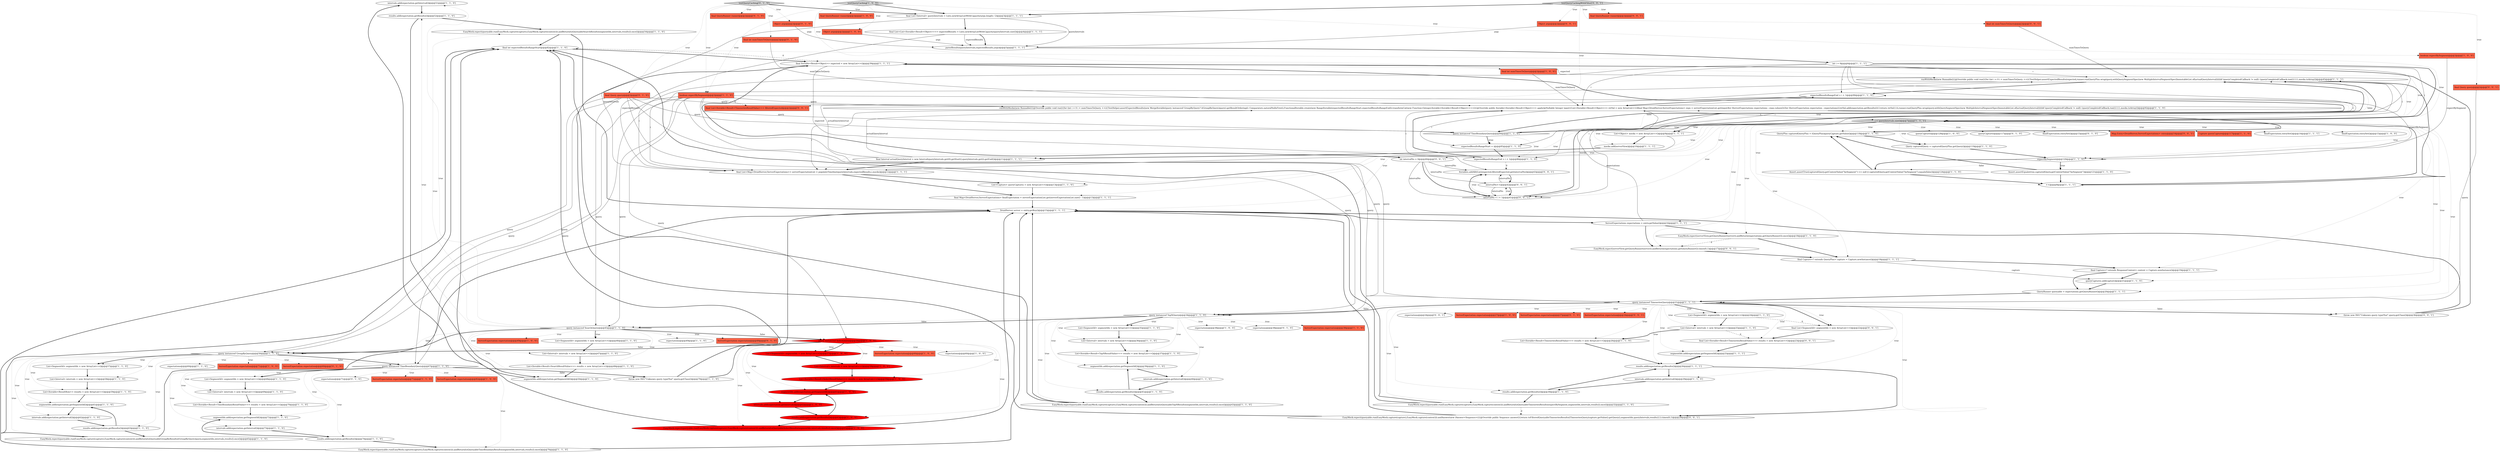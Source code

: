 digraph {
9 [style = filled, label = "intervals.add(expectation.getInterval())@@@51@@@['1', '1', '0']", fillcolor = white, shape = ellipse image = "AAA0AAABBB1BBB"];
40 [style = filled, label = "expectedResultsRangeStart = i@@@85@@@['1', '1', '0']", fillcolor = white, shape = ellipse image = "AAA0AAABBB1BBB"];
2 [style = filled, label = "EasyMock.expect(queryable.run(EasyMock.capture(capture),EasyMock.capture(context))).andReturn(toQueryableTopNResults(segmentIds,intervals,results)).once()@@@43@@@['1', '1', '0']", fillcolor = white, shape = ellipse image = "AAA0AAABBB1BBB"];
28 [style = filled, label = "List<SegmentId> segmentIds = new ArrayList<>()@@@57@@@['1', '0', '0']", fillcolor = red, shape = ellipse image = "AAA1AAABBB1BBB"];
46 [style = filled, label = "final Map<DruidServer,ServerExpectations> finalExpectation = serverExpectationList.get(serverExpectationList.size() - 1)@@@13@@@['1', '1', '1']", fillcolor = white, shape = ellipse image = "AAA0AAABBB1BBB"];
20 [style = filled, label = "ServerExpectation expectation@@@82@@@['1', '0', '0']", fillcolor = tomato, shape = box image = "AAA0AAABBB1BBB"];
101 [style = filled, label = "boolean expectBySegment@@@2@@@['1', '1', '0']", fillcolor = tomato, shape = box image = "AAA0AAABBB1BBB"];
8 [style = filled, label = "List<Interval> intervals = new ArrayList<>()@@@58@@@['1', '1', '0']", fillcolor = white, shape = ellipse image = "AAA0AAABBB1BBB"];
66 [style = filled, label = "List<SegmentId> segmentIds = new ArrayList<>()@@@57@@@['1', '1', '0']", fillcolor = white, shape = ellipse image = "AAA0AAABBB1BBB"];
64 [style = filled, label = "expectations@@@49@@@['1', '1', '0']", fillcolor = white, shape = ellipse image = "AAA0AAABBB1BBB"];
55 [style = filled, label = "List<Interval> intervals = new ArrayList<>()@@@69@@@['1', '1', '0']", fillcolor = white, shape = ellipse image = "AAA0AAABBB1BBB"];
60 [style = filled, label = "results.add(expectation.getResults())@@@63@@@['1', '1', '0']", fillcolor = white, shape = ellipse image = "AAA0AAABBB1BBB"];
7 [style = filled, label = "expectedResultsRangeEnd = i + 1@@@90@@@['1', '1', '0']", fillcolor = white, shape = ellipse image = "AAA0AAABBB1BBB"];
131 [style = filled, label = "EasyMock.expect(serverView.getQueryRunner(server)).andReturn(expectations.getQueryRunner()).times(0,1)@@@17@@@['0', '0', '1']", fillcolor = white, shape = ellipse image = "AAA0AAABBB3BBB"];
130 [style = filled, label = "final List<Iterable<Result<TimeseriesResultValue>>> filteredExpected@@@2@@@['0', '0', '1']", fillcolor = tomato, shape = box image = "AAA0AAABBB3BBB"];
15 [style = filled, label = "List<Object> mocks = new ArrayList<>()@@@9@@@['1', '1', '1']", fillcolor = white, shape = ellipse image = "AAA0AAABBB1BBB"];
58 [style = filled, label = "final Capture<? extends ResponseContext> context = Capture.newInstance()@@@19@@@['1', '1', '1']", fillcolor = white, shape = ellipse image = "AAA0AAABBB1BBB"];
44 [style = filled, label = "runWithMocks(new Runnable(){@Override public void run(){for (int i = 0 i < numTimesToQuery ++i){TestHelper.assertExpectedResults(expected,runner.run(QueryPlus.wrap(query.withQuerySegmentSpec(new MultipleIntervalSegmentSpec(ImmutableList.of(actualQueryInterval))))))if (queryCompletedCallback != null) {queryCompletedCallback.run()}}}},mocks.toArray())@@@45@@@['1', '1', '1']", fillcolor = white, shape = ellipse image = "AAA0AAABBB1BBB"];
47 [style = filled, label = "query instanceof TimeBoundaryQuery@@@67@@@['1', '1', '0']", fillcolor = white, shape = diamond image = "AAA0AAABBB1BBB"];
79 [style = filled, label = "Object args@@@2@@@['1', '0', '0']", fillcolor = tomato, shape = box image = "AAA0AAABBB1BBB"];
25 [style = filled, label = "segmentIds.add(expectation.getSegmentId())@@@61@@@['1', '0', '0']", fillcolor = red, shape = ellipse image = "AAA1AAABBB1BBB"];
68 [style = filled, label = "final Capture<? extends QueryPlus> capture = Capture.newInstance()@@@18@@@['1', '1', '1']", fillcolor = white, shape = ellipse image = "AAA0AAABBB1BBB"];
0 [style = filled, label = "List<SegmentId> segmentIds = new ArrayList<>()@@@35@@@['1', '1', '0']", fillcolor = white, shape = ellipse image = "AAA0AAABBB1BBB"];
26 [style = filled, label = "queryCaptures@@@128@@@['1', '0', '0']", fillcolor = white, shape = ellipse image = "AAA0AAABBB1BBB"];
63 [style = filled, label = "intervals.add(expectation.getInterval())@@@73@@@['1', '1', '0']", fillcolor = white, shape = ellipse image = "AAA0AAABBB1BBB"];
42 [style = filled, label = "i < queryIntervals.size()@@@7@@@['1', '1', '1']", fillcolor = lightgray, shape = diamond image = "AAA0AAABBB1BBB"];
56 [style = filled, label = "parseResults(queryIntervals,expectedResults,args)@@@5@@@['1', '1', '1']", fillcolor = white, shape = ellipse image = "AAA0AAABBB1BBB"];
89 [style = filled, label = "query instanceof SelectQuery@@@56@@@['1', '0', '0']", fillcolor = red, shape = diamond image = "AAA1AAABBB1BBB"];
95 [style = filled, label = "query instanceof SearchQuery@@@45@@@['1', '1', '0']", fillcolor = white, shape = diamond image = "AAA0AAABBB1BBB"];
120 [style = filled, label = "Iterables.addAll((List)expected,filteredExpected.get(intervalNo))@@@43@@@['0', '0', '1']", fillcolor = white, shape = ellipse image = "AAA0AAABBB3BBB"];
38 [style = filled, label = "EasyMock.expect(queryable.run(EasyMock.capture(capture),EasyMock.capture(context))).andReturn(toQueryableTimeBoundaryResults(segmentIds,intervals,results)).once()@@@76@@@['1', '1', '0']", fillcolor = white, shape = ellipse image = "AAA0AAABBB1BBB"];
100 [style = filled, label = "segmentIds.add(expectation.getSegmentId())@@@25@@@['1', '1', '1']", fillcolor = white, shape = ellipse image = "AAA0AAABBB1BBB"];
53 [style = filled, label = "final int expectedResultsRangeStart@@@82@@@['1', '1', '0']", fillcolor = white, shape = ellipse image = "AAA0AAABBB1BBB"];
49 [style = filled, label = "++i@@@8@@@['1', '1', '1']", fillcolor = white, shape = ellipse image = "AAA0AAABBB1BBB"];
73 [style = filled, label = "query instanceof TimeseriesQuery@@@21@@@['1', '1', '1']", fillcolor = white, shape = diamond image = "AAA0AAABBB1BBB"];
61 [style = filled, label = "QueryPlus capturedQueryPlus = (QueryPlus)queryCapture.getValue()@@@118@@@['1', '1', '0']", fillcolor = white, shape = ellipse image = "AAA0AAABBB1BBB"];
48 [style = filled, label = "Assert.assertTrue(capturedQuery.getContextValue(\"bySegment\") == null || capturedQuery.getContextValue(\"bySegment\").equals(false))@@@124@@@['1', '1', '0']", fillcolor = white, shape = ellipse image = "AAA0AAABBB1BBB"];
112 [style = filled, label = "Object args@@@2@@@['0', '1', '0']", fillcolor = tomato, shape = box image = "AAA0AAABBB2BBB"];
1 [style = filled, label = "intervals.add(expectation.getInterval())@@@62@@@['1', '1', '0']", fillcolor = white, shape = ellipse image = "AAA0AAABBB1BBB"];
70 [style = filled, label = "List<Iterable<ResultRow>> results = new ArrayList<>()@@@59@@@['1', '1', '0']", fillcolor = white, shape = ellipse image = "AAA0AAABBB1BBB"];
123 [style = filled, label = "expectations@@@24@@@['0', '0', '1']", fillcolor = white, shape = ellipse image = "AAA0AAABBB3BBB"];
30 [style = filled, label = "mocks.add(serverView)@@@10@@@['1', '1', '1']", fillcolor = white, shape = ellipse image = "AAA0AAABBB1BBB"];
10 [style = filled, label = "EasyMock.expect(queryable.run(EasyMock.capture(capture),EasyMock.capture(context))).andReturn(toQueryableGroupByResults((GroupByQuery)query,segmentIds,intervals,results)).once()@@@65@@@['1', '1', '0']", fillcolor = white, shape = ellipse image = "AAA0AAABBB1BBB"];
59 [style = filled, label = "intervals.add(expectation.getInterval())@@@40@@@['1', '1', '0']", fillcolor = white, shape = ellipse image = "AAA0AAABBB1BBB"];
43 [style = filled, label = "results.add(expectation.getResults())@@@30@@@['1', '1', '0']", fillcolor = white, shape = ellipse image = "AAA0AAABBB1BBB"];
91 [style = filled, label = "boolean expectBySegment@@@2@@@['1', '0', '0']", fillcolor = tomato, shape = box image = "AAA0AAABBB1BBB"];
36 [style = filled, label = "segmentIds.add(expectation.getSegmentId())@@@39@@@['1', '1', '0']", fillcolor = white, shape = ellipse image = "AAA0AAABBB1BBB"];
124 [style = filled, label = "final QueryRunner runner@@@2@@@['0', '0', '1']", fillcolor = tomato, shape = box image = "AAA0AAABBB3BBB"];
31 [style = filled, label = "query instanceof GroupByQuery@@@56@@@['1', '1', '0']", fillcolor = white, shape = diamond image = "AAA0AAABBB1BBB"];
106 [style = filled, label = "queryCaptures@@@117@@@['0', '1', '0']", fillcolor = white, shape = ellipse image = "AAA0AAABBB2BBB"];
74 [style = filled, label = "ServerExpectation expectation@@@27@@@['1', '0', '0']", fillcolor = tomato, shape = box image = "AAA0AAABBB1BBB"];
107 [style = filled, label = "finalExpectation.entrySet()@@@15@@@['0', '1', '0']", fillcolor = white, shape = ellipse image = "AAA0AAABBB2BBB"];
45 [style = filled, label = "intervals.add(expectation.getInterval())@@@62@@@['1', '0', '0']", fillcolor = red, shape = ellipse image = "AAA1AAABBB1BBB"];
114 [style = filled, label = "expectations@@@71@@@['0', '1', '0']", fillcolor = white, shape = ellipse image = "AAA0AAABBB2BBB"];
111 [style = filled, label = "ServerExpectation expectation@@@49@@@['0', '1', '0']", fillcolor = tomato, shape = box image = "AAA0AAABBB2BBB"];
88 [style = filled, label = "results.add(expectation.getResults())@@@52@@@['1', '1', '0']", fillcolor = white, shape = ellipse image = "AAA0AAABBB1BBB"];
110 [style = filled, label = "ServerExpectation expectation@@@27@@@['0', '1', '0']", fillcolor = tomato, shape = box image = "AAA0AAABBB2BBB"];
24 [style = filled, label = "ServerExpectation expectation@@@60@@@['1', '0', '0']", fillcolor = tomato, shape = box image = "AAA1AAABBB1BBB"];
71 [style = filled, label = "query instanceof TimeBoundaryQuery@@@84@@@['1', '1', '0']", fillcolor = white, shape = diamond image = "AAA0AAABBB1BBB"];
6 [style = filled, label = "List<Iterable<Result<SearchResultValue>>> results = new ArrayList<>()@@@48@@@['1', '1', '0']", fillcolor = white, shape = ellipse image = "AAA0AAABBB1BBB"];
81 [style = filled, label = "List<SegmentId> segmentIds = new ArrayList<>()@@@68@@@['1', '1', '0']", fillcolor = white, shape = ellipse image = "AAA0AAABBB1BBB"];
113 [style = filled, label = "final int numTimesToQuery@@@2@@@['0', '1', '0']", fillcolor = tomato, shape = box image = "AAA0AAABBB2BBB"];
67 [style = filled, label = "EasyMock.expect(queryable.run(EasyMock.capture(capture),EasyMock.capture(context))).andReturn(toQueryableTimeseriesResults(expectBySegment,segmentIds,intervals,results)).once()@@@32@@@['1', '1', '0']", fillcolor = white, shape = ellipse image = "AAA0AAABBB1BBB"];
22 [style = filled, label = "intervals.add(expectation.getInterval())@@@29@@@['1', '1', '0']", fillcolor = white, shape = ellipse image = "AAA0AAABBB1BBB"];
32 [style = filled, label = "expectations@@@60@@@['1', '1', '0']", fillcolor = white, shape = ellipse image = "AAA0AAABBB1BBB"];
108 [style = filled, label = "final QueryRunner runner@@@2@@@['0', '1', '0']", fillcolor = tomato, shape = box image = "AAA0AAABBB2BBB"];
83 [style = filled, label = "List<SegmentId> segmentIds = new ArrayList<>()@@@46@@@['1', '1', '0']", fillcolor = white, shape = ellipse image = "AAA0AAABBB1BBB"];
78 [style = filled, label = "query instanceof TopNQuery@@@34@@@['1', '1', '0']", fillcolor = white, shape = diamond image = "AAA0AAABBB1BBB"];
69 [style = filled, label = "final Iterable<Result<Object>> expected = new ArrayList<>()@@@39@@@['1', '1', '1']", fillcolor = white, shape = ellipse image = "AAA0AAABBB1BBB"];
129 [style = filled, label = "final int numTimesToQuery@@@2@@@['0', '0', '1']", fillcolor = tomato, shape = box image = "AAA0AAABBB3BBB"];
4 [style = filled, label = "expectations@@@38@@@['1', '0', '0']", fillcolor = white, shape = ellipse image = "AAA0AAABBB1BBB"];
54 [style = filled, label = "results.add(expectation.getResults())@@@41@@@['1', '1', '0']", fillcolor = white, shape = ellipse image = "AAA0AAABBB1BBB"];
132 [style = filled, label = "ServerExpectation expectation@@@24@@@['0', '0', '1']", fillcolor = tomato, shape = box image = "AAA0AAABBB3BBB"];
33 [style = filled, label = "Assert.assertEquals(true,capturedQuery.getContextValue(\"bySegment\"))@@@121@@@['1', '1', '0']", fillcolor = white, shape = ellipse image = "AAA0AAABBB1BBB"];
98 [style = filled, label = "segmentIds.add(expectation.getSegmentId())@@@50@@@['1', '1', '0']", fillcolor = white, shape = ellipse image = "AAA0AAABBB1BBB"];
85 [style = filled, label = "EasyMock.expect(queryable.run(EasyMock.capture(capture),EasyMock.capture(context))).andReturn(toQueryableSearchResults(segmentIds,intervals,results)).once()@@@54@@@['1', '1', '0']", fillcolor = white, shape = ellipse image = "AAA0AAABBB1BBB"];
77 [style = filled, label = "DruidServer server = entry.getKey()@@@15@@@['1', '1', '1']", fillcolor = white, shape = ellipse image = "AAA0AAABBB1BBB"];
125 [style = filled, label = "Object args@@@2@@@['0', '0', '1']", fillcolor = tomato, shape = box image = "AAA0AAABBB3BBB"];
27 [style = filled, label = "List<Interval> intervals = new ArrayList<>()@@@47@@@['1', '1', '0']", fillcolor = white, shape = ellipse image = "AAA0AAABBB1BBB"];
23 [style = filled, label = "final List<List<Iterable<Result<Object>>>> expectedResults = Lists.newArrayListWithCapacity(queryIntervals.size())@@@4@@@['1', '1', '1']", fillcolor = white, shape = ellipse image = "AAA0AAABBB1BBB"];
75 [style = filled, label = "throw new ISE(\"Unknown query type(%s(\",query.getClass())@@@79@@@['1', '1', '0']", fillcolor = white, shape = ellipse image = "AAA0AAABBB1BBB"];
52 [style = filled, label = "Query capturedQuery = capturedQueryPlus.getQuery()@@@119@@@['1', '1', '0']", fillcolor = white, shape = ellipse image = "AAA0AAABBB1BBB"];
119 [style = filled, label = "intervalNo++@@@42@@@['0', '0', '1']", fillcolor = white, shape = ellipse image = "AAA0AAABBB3BBB"];
21 [style = filled, label = "final Interval actualQueryInterval = new Interval(queryIntervals.get(0).getStart(),queryIntervals.get(i).getEnd())@@@11@@@['1', '1', '1']", fillcolor = white, shape = ellipse image = "AAA0AAABBB1BBB"];
17 [style = filled, label = "List<Iterable<Result<TopNResultValue>>> results = new ArrayList<>()@@@37@@@['1', '1', '0']", fillcolor = white, shape = ellipse image = "AAA0AAABBB1BBB"];
16 [style = filled, label = "ServerExpectation expectation@@@71@@@['1', '0', '0']", fillcolor = tomato, shape = box image = "AAA0AAABBB1BBB"];
116 [style = filled, label = "intervalNo < i + 1@@@41@@@['0', '0', '1']", fillcolor = white, shape = diamond image = "AAA0AAABBB3BBB"];
121 [style = filled, label = "EasyMock.expect(queryable.run(EasyMock.capture(capture),EasyMock.capture(context))).andAnswer(new IAnswer<Sequence>(){@Override public Sequence answer(){return toFilteredQueryableTimeseriesResults((TimeseriesQuery)capture.getValue().getQuery(),segmentIds,queryIntervals,results)}}).times(0,1)@@@28@@@['0', '0', '1']", fillcolor = white, shape = ellipse image = "AAA0AAABBB3BBB"];
34 [style = filled, label = "List<Iterable<Result<TimeBoundaryResultValue>>> results = new ArrayList<>()@@@70@@@['1', '1', '0']", fillcolor = white, shape = ellipse image = "AAA0AAABBB1BBB"];
105 [style = filled, label = "ServerExpectation expectation@@@60@@@['0', '1', '0']", fillcolor = tomato, shape = box image = "AAA0AAABBB2BBB"];
3 [style = filled, label = "runWithMocks(new Runnable(){@Override public void run(){for (int i = 0 i < numTimesToQuery ++i){TestHelper.assertExpectedResults(new MergeIterable(query instanceof GroupByQuery? ((GroupByQuery)query).getResultOrdering(): Comparators.naturalNullsFirst(),FunctionalIterable.create(new RangeIterable(expectedResultsRangeStart,expectedResultsRangeEnd)).transformCat(new Function<Integer,Iterable<Iterable<Result<Object>>>>(){@Override public Iterable<Iterable<Result<Object>>> apply(@Nullable Integer input){List<Iterable<Result<Object>>> retVal = new ArrayList<>()final Map<DruidServer,ServerExpectations> exps = serverExpectationList.get(input)for (ServerExpectations expectations : exps.values()){for (ServerExpectation expectation : expectations){retVal.add(expectation.getResults())}}return retVal}})),runner.run(QueryPlus.wrap(query.withQuerySegmentSpec(new MultipleIntervalSegmentSpec(ImmutableList.of(actualQueryInterval))))))if (queryCompletedCallback != null) {queryCompletedCallback.run()}}}},mocks.toArray())@@@92@@@['1', '1', '0']", fillcolor = white, shape = ellipse image = "AAA0AAABBB1BBB"];
103 [style = filled, label = "testQueryCaching['0', '1', '0']", fillcolor = lightgray, shape = diamond image = "AAA0AAABBB2BBB"];
97 [style = filled, label = "results.add(expectation.getResults())@@@26@@@['1', '1', '1']", fillcolor = white, shape = ellipse image = "AAA0AAABBB1BBB"];
102 [style = filled, label = "List<Interval> intervals = new ArrayList<>()@@@36@@@['1', '1', '0']", fillcolor = white, shape = ellipse image = "AAA0AAABBB1BBB"];
39 [style = filled, label = "List<SegmentId> segmentIds = new ArrayList<>()@@@24@@@['1', '1', '0']", fillcolor = white, shape = ellipse image = "AAA0AAABBB1BBB"];
80 [style = filled, label = "results.add(expectation.getResults())@@@74@@@['1', '1', '0']", fillcolor = white, shape = ellipse image = "AAA0AAABBB1BBB"];
117 [style = filled, label = "int intervalNo = 0@@@40@@@['0', '0', '1']", fillcolor = white, shape = ellipse image = "AAA0AAABBB3BBB"];
109 [style = filled, label = "expectations@@@38@@@['0', '1', '0']", fillcolor = white, shape = ellipse image = "AAA0AAABBB2BBB"];
19 [style = filled, label = "expectBySegment@@@120@@@['1', '1', '0']", fillcolor = white, shape = diamond image = "AAA0AAABBB1BBB"];
86 [style = filled, label = "testQueryCaching['1', '0', '0']", fillcolor = lightgray, shape = diamond image = "AAA0AAABBB1BBB"];
127 [style = filled, label = "final Query query@@@2@@@['0', '0', '1']", fillcolor = tomato, shape = box image = "AAA0AAABBB3BBB"];
115 [style = filled, label = "final List<SegmentId> segmentIds = new ArrayList<>()@@@22@@@['0', '0', '1']", fillcolor = white, shape = ellipse image = "AAA0AAABBB3BBB"];
12 [style = filled, label = "segmentIds.add(expectation.getSegmentId())@@@72@@@['1', '1', '0']", fillcolor = white, shape = ellipse image = "AAA0AAABBB1BBB"];
82 [style = filled, label = "EasyMock.expect(queryable.run(EasyMock.capture(capture),EasyMock.capture(context))).andReturn(toQueryableSelectResults(segmentIds,intervals,results)).once()@@@65@@@['1', '0', '0']", fillcolor = red, shape = ellipse image = "AAA1AAABBB1BBB"];
65 [style = filled, label = "final QueryRunner runner@@@2@@@['1', '0', '0']", fillcolor = tomato, shape = box image = "AAA0AAABBB1BBB"];
92 [style = filled, label = "segmentIds.add(expectation.getSegmentId())@@@61@@@['1', '1', '0']", fillcolor = white, shape = ellipse image = "AAA0AAABBB1BBB"];
62 [style = filled, label = "List<Interval> intervals = new ArrayList<>()@@@25@@@['1', '1', '0']", fillcolor = white, shape = ellipse image = "AAA0AAABBB1BBB"];
104 [style = filled, label = "final Query query@@@2@@@['0', '1', '0']", fillcolor = tomato, shape = box image = "AAA0AAABBB2BBB"];
128 [style = filled, label = "Map.Entry<DruidServer,ServerExpectations> entry@@@14@@@['0', '0', '1']", fillcolor = tomato, shape = box image = "AAA0AAABBB3BBB"];
87 [style = filled, label = "queryCaptures.add(capture)@@@21@@@['1', '1', '0']", fillcolor = white, shape = ellipse image = "AAA0AAABBB1BBB"];
13 [style = filled, label = "expectations@@@60@@@['1', '0', '0']", fillcolor = white, shape = ellipse image = "AAA0AAABBB1BBB"];
37 [style = filled, label = "List<Iterable<Result<TimeseriesResultValue>>> results = new ArrayList<>()@@@26@@@['1', '1', '0']", fillcolor = white, shape = ellipse image = "AAA0AAABBB1BBB"];
96 [style = filled, label = "int i = 0@@@6@@@['1', '1', '1']", fillcolor = white, shape = ellipse image = "AAA0AAABBB1BBB"];
41 [style = filled, label = "final int numTimesToQuery@@@2@@@['1', '0', '0']", fillcolor = tomato, shape = box image = "AAA0AAABBB1BBB"];
57 [style = filled, label = "Capture queryCapture@@@117@@@['1', '1', '0']", fillcolor = tomato, shape = box image = "AAA0AAABBB1BBB"];
50 [style = filled, label = "finalExpectation.entrySet()@@@14@@@['1', '1', '1']", fillcolor = white, shape = ellipse image = "AAA0AAABBB1BBB"];
35 [style = filled, label = "ServerExpectation expectation@@@49@@@['1', '0', '0']", fillcolor = tomato, shape = box image = "AAA0AAABBB1BBB"];
51 [style = filled, label = "ServerExpectation expectation@@@71@@@['1', '1', '0']", fillcolor = tomato, shape = box image = "AAA0AAABBB1BBB"];
84 [style = filled, label = "results.add(expectation.getResults())@@@63@@@['1', '0', '0']", fillcolor = red, shape = ellipse image = "AAA1AAABBB1BBB"];
76 [style = filled, label = "List<Interval> intervals = new ArrayList<>()@@@58@@@['1', '0', '0']", fillcolor = red, shape = ellipse image = "AAA1AAABBB1BBB"];
11 [style = filled, label = "ServerExpectations expectations = entry.getValue()@@@16@@@['1', '1', '1']", fillcolor = white, shape = ellipse image = "AAA0AAABBB1BBB"];
90 [style = filled, label = "expectedResultsRangeEnd = i + 1@@@86@@@['1', '1', '0']", fillcolor = white, shape = ellipse image = "AAA0AAABBB1BBB"];
72 [style = filled, label = "EasyMock.expect(serverView.getQueryRunner(server)).andReturn(expectations.getQueryRunner()).once()@@@18@@@['1', '1', '0']", fillcolor = white, shape = ellipse image = "AAA0AAABBB1BBB"];
94 [style = filled, label = "List<Capture> queryCaptures = new ArrayList<>()@@@13@@@['1', '1', '0']", fillcolor = white, shape = ellipse image = "AAA0AAABBB1BBB"];
93 [style = filled, label = "ServerExpectation expectation@@@38@@@['1', '1', '0']", fillcolor = tomato, shape = box image = "AAA0AAABBB1BBB"];
118 [style = filled, label = "throw new ISE(\"Unknown query type(%s(\",query.getClass())@@@36@@@['0', '0', '1']", fillcolor = white, shape = ellipse image = "AAA0AAABBB3BBB"];
122 [style = filled, label = "final List<Iterable<Result<TimeseriesResultValue>>> results = new ArrayList<>()@@@23@@@['0', '0', '1']", fillcolor = white, shape = ellipse image = "AAA0AAABBB3BBB"];
126 [style = filled, label = "testQueryCachingWithFilter['0', '0', '1']", fillcolor = lightgray, shape = diamond image = "AAA0AAABBB3BBB"];
14 [style = filled, label = "final List<Interval> queryIntervals = Lists.newArrayListWithCapacity(args.length / 2)@@@3@@@['1', '1', '1']", fillcolor = white, shape = ellipse image = "AAA0AAABBB1BBB"];
99 [style = filled, label = "List<Iterable<Result<SelectResultValue>>> results = new ArrayList<>()@@@59@@@['1', '0', '0']", fillcolor = red, shape = ellipse image = "AAA1AAABBB1BBB"];
29 [style = filled, label = "QueryRunner queryable = expectations.getQueryRunner()@@@20@@@['1', '1', '1']", fillcolor = white, shape = ellipse image = "AAA0AAABBB1BBB"];
5 [style = filled, label = "final List<Map<DruidServer,ServerExpectations>> serverExpectationList = populateTimeline(queryIntervals,expectedResults,i,mocks)@@@12@@@['1', '1', '1']", fillcolor = white, shape = ellipse image = "AAA0AAABBB1BBB"];
18 [style = filled, label = "finalExpectation.entrySet()@@@15@@@['1', '0', '0']", fillcolor = white, shape = ellipse image = "AAA0AAABBB1BBB"];
86->101 [style = dotted, label="true"];
36->59 [style = bold, label=""];
103->113 [style = dotted, label="true"];
39->62 [style = bold, label=""];
42->87 [style = dotted, label="true"];
53->69 [style = bold, label=""];
71->7 [style = dotted, label="false"];
96->7 [style = solid, label="i"];
71->44 [style = bold, label=""];
71->40 [style = dotted, label="true"];
25->45 [style = bold, label=""];
84->25 [style = bold, label=""];
73->97 [style = dotted, label="true"];
73->110 [style = dotted, label="true"];
101->130 [style = dashed, label="0"];
103->14 [style = bold, label=""];
78->95 [style = dotted, label="false"];
42->57 [style = dotted, label="true"];
10->53 [style = bold, label=""];
44->7 [style = bold, label=""];
120->119 [style = bold, label=""];
113->3 [style = solid, label="numTimesToQuery"];
117->116 [style = solid, label="intervalNo"];
73->78 [style = dotted, label="false"];
95->85 [style = dotted, label="true"];
47->34 [style = dotted, label="true"];
48->61 [style = bold, label=""];
53->69 [style = dashed, label="0"];
98->9 [style = bold, label=""];
21->3 [style = solid, label="actualQueryInterval"];
101->73 [style = solid, label="query"];
17->36 [style = bold, label=""];
42->19 [style = dotted, label="true"];
2->53 [style = bold, label=""];
80->38 [style = bold, label=""];
41->3 [style = solid, label="numTimesToQuery"];
118->77 [style = bold, label=""];
104->3 [style = solid, label="query"];
95->111 [style = dotted, label="true"];
73->39 [style = bold, label=""];
58->87 [style = bold, label=""];
103->104 [style = dotted, label="true"];
82->53 [style = bold, label=""];
55->34 [style = bold, label=""];
31->92 [style = dotted, label="true"];
75->77 [style = bold, label=""];
104->31 [style = solid, label="query"];
87->29 [style = bold, label=""];
59->54 [style = bold, label=""];
42->15 [style = bold, label=""];
14->5 [style = solid, label="queryIntervals"];
101->95 [style = solid, label="query"];
117->119 [style = solid, label="intervalNo"];
96->90 [style = solid, label="i"];
126->124 [style = dotted, label="true"];
95->31 [style = bold, label=""];
72->131 [style = dashed, label="0"];
42->3 [style = dotted, label="true"];
126->125 [style = dotted, label="true"];
48->49 [style = bold, label=""];
119->116 [style = bold, label=""];
42->26 [style = dotted, label="true"];
89->28 [style = dotted, label="true"];
78->109 [style = dotted, label="true"];
119->120 [style = solid, label="intervalNo"];
85->77 [style = bold, label=""];
96->116 [style = solid, label="i"];
73->67 [style = dotted, label="true"];
80->12 [style = bold, label=""];
78->59 [style = dotted, label="true"];
89->76 [style = dotted, label="true"];
56->96 [style = bold, label=""];
66->8 [style = bold, label=""];
89->13 [style = dotted, label="true"];
22->43 [style = bold, label=""];
61->52 [style = bold, label=""];
125->56 [style = solid, label="args"];
69->44 [style = solid, label="expected"];
96->40 [style = solid, label="i"];
0->102 [style = bold, label=""];
6->98 [style = bold, label=""];
99->25 [style = bold, label=""];
12->63 [style = bold, label=""];
38->53 [style = bold, label=""];
11->131 [style = bold, label=""];
19->33 [style = dotted, label="true"];
29->73 [style = bold, label=""];
81->55 [style = bold, label=""];
23->5 [style = solid, label="expectedResults"];
96->3 [style = solid, label="i"];
101->19 [style = solid, label="expectBySegment"];
44->49 [style = bold, label=""];
95->64 [style = dotted, label="true"];
88->98 [style = bold, label=""];
31->66 [style = bold, label=""];
67->53 [style = bold, label=""];
52->19 [style = bold, label=""];
3->61 [style = bold, label=""];
43->67 [style = bold, label=""];
95->83 [style = dotted, label="true"];
95->27 [style = dotted, label="true"];
89->99 [style = dotted, label="true"];
94->46 [style = bold, label=""];
91->19 [style = solid, label="expectBySegment"];
69->120 [style = solid, label="expected"];
31->10 [style = dotted, label="true"];
104->47 [style = solid, label="query"];
42->58 [style = dotted, label="true"];
79->56 [style = solid, label="args"];
78->2 [style = dotted, label="true"];
31->105 [style = dotted, label="true"];
89->25 [style = dotted, label="true"];
89->24 [style = dotted, label="true"];
47->80 [style = dotted, label="true"];
103->101 [style = dotted, label="true"];
21->44 [style = solid, label="actualQueryInterval"];
5->94 [style = bold, label=""];
70->92 [style = bold, label=""];
3->90 [style = solid, label="i"];
44->116 [style = solid, label="i"];
3->40 [style = solid, label="i"];
54->2 [style = bold, label=""];
2->77 [style = bold, label=""];
11->3 [style = solid, label="expectations"];
73->37 [style = dotted, label="true"];
73->118 [style = dotted, label="false"];
73->78 [style = bold, label=""];
42->52 [style = dotted, label="true"];
62->122 [style = dashed, label="0"];
68->87 [style = solid, label="capture"];
47->51 [style = dotted, label="true"];
71->90 [style = dotted, label="true"];
73->74 [style = dotted, label="true"];
95->35 [style = dotted, label="true"];
42->30 [style = dotted, label="true"];
104->73 [style = solid, label="query"];
85->53 [style = bold, label=""];
31->47 [style = bold, label=""];
95->98 [style = dotted, label="true"];
86->41 [style = dotted, label="true"];
42->128 [style = dotted, label="true"];
78->54 [style = dotted, label="true"];
78->17 [style = dotted, label="true"];
95->31 [style = dotted, label="false"];
47->38 [style = dotted, label="true"];
73->121 [style = dotted, label="true"];
95->9 [style = dotted, label="true"];
14->56 [style = solid, label="queryIntervals"];
47->81 [style = bold, label=""];
103->108 [style = dotted, label="true"];
73->43 [style = dotted, label="true"];
47->12 [style = dotted, label="true"];
103->112 [style = dotted, label="true"];
126->129 [style = dotted, label="true"];
19->33 [style = bold, label=""];
122->100 [style = bold, label=""];
73->62 [style = dotted, label="true"];
44->5 [style = solid, label="i"];
67->77 [style = bold, label=""];
95->89 [style = bold, label=""];
45->84 [style = bold, label=""];
42->61 [style = dotted, label="true"];
121->69 [style = bold, label=""];
47->20 [style = dotted, label="true"];
42->106 [style = dotted, label="true"];
42->131 [style = dotted, label="true"];
42->117 [style = dotted, label="true"];
101->89 [style = solid, label="query"];
101->78 [style = solid, label="query"];
3->5 [style = solid, label="i"];
46->77 [style = bold, label=""];
78->0 [style = dotted, label="true"];
42->44 [style = dotted, label="true"];
9->88 [style = bold, label=""];
82->77 [style = bold, label=""];
47->75 [style = dotted, label="false"];
73->122 [style = dotted, label="true"];
90->3 [style = bold, label=""];
116->120 [style = dotted, label="true"];
47->81 [style = dotted, label="true"];
42->107 [style = dotted, label="true"];
60->92 [style = bold, label=""];
37->97 [style = bold, label=""];
116->44 [style = bold, label=""];
92->1 [style = bold, label=""];
89->31 [style = bold, label=""];
42->71 [style = dotted, label="true"];
126->127 [style = dotted, label="true"];
78->102 [style = dotted, label="true"];
78->93 [style = dotted, label="true"];
89->28 [style = bold, label=""];
42->11 [style = dotted, label="true"];
73->123 [style = dotted, label="true"];
67->121 [style = dashed, label="0"];
101->71 [style = solid, label="query"];
42->53 [style = dotted, label="true"];
42->77 [style = dotted, label="true"];
73->22 [style = dotted, label="true"];
31->8 [style = dotted, label="true"];
21->5 [style = bold, label=""];
89->84 [style = dotted, label="true"];
30->21 [style = bold, label=""];
42->5 [style = dotted, label="true"];
73->100 [style = dotted, label="true"];
86->65 [style = dotted, label="true"];
42->116 [style = dotted, label="true"];
14->23 [style = bold, label=""];
54->36 [style = bold, label=""];
73->118 [style = bold, label=""];
86->14 [style = bold, label=""];
42->49 [style = dotted, label="true"];
101->31 [style = solid, label="query"];
73->115 [style = bold, label=""];
42->18 [style = dotted, label="true"];
31->1 [style = dotted, label="true"];
42->15 [style = dotted, label="true"];
101->3 [style = solid, label="query"];
15->5 [style = solid, label="mocks"];
89->31 [style = dotted, label="false"];
71->40 [style = bold, label=""];
77->11 [style = bold, label=""];
33->49 [style = bold, label=""];
43->97 [style = bold, label=""];
63->80 [style = bold, label=""];
95->88 [style = dotted, label="true"];
42->29 [style = dotted, label="true"];
115->122 [style = bold, label=""];
47->75 [style = bold, label=""];
101->47 [style = solid, label="query"];
40->90 [style = bold, label=""];
96->5 [style = solid, label="i"];
23->56 [style = solid, label="expectedResults"];
1->60 [style = bold, label=""];
89->82 [style = dotted, label="true"];
49->42 [style = bold, label=""];
33->61 [style = bold, label=""];
42->72 [style = dotted, label="true"];
23->56 [style = bold, label=""];
73->115 [style = dotted, label="true"];
78->95 [style = bold, label=""];
19->48 [style = bold, label=""];
11->72 [style = bold, label=""];
95->89 [style = dotted, label="false"];
28->76 [style = bold, label=""];
89->45 [style = dotted, label="true"];
126->130 [style = dotted, label="true"];
42->50 [style = dotted, label="true"];
116->120 [style = bold, label=""];
96->42 [style = solid, label="i"];
83->27 [style = bold, label=""];
3->7 [style = solid, label="i"];
76->99 [style = bold, label=""];
10->77 [style = bold, label=""];
69->117 [style = bold, label=""];
38->77 [style = bold, label=""];
97->121 [style = bold, label=""];
119->116 [style = solid, label="intervalNo"];
84->82 [style = bold, label=""];
95->83 [style = bold, label=""];
129->44 [style = solid, label="numTimesToQuery"];
15->30 [style = bold, label=""];
127->73 [style = solid, label="query"];
118->69 [style = bold, label=""];
44->42 [style = solid, label="i"];
117->116 [style = bold, label=""];
34->12 [style = bold, label=""];
126->14 [style = bold, label=""];
31->16 [style = dotted, label="true"];
47->114 [style = dotted, label="true"];
117->120 [style = solid, label="intervalNo"];
27->6 [style = bold, label=""];
7->3 [style = bold, label=""];
3->42 [style = solid, label="i"];
104->71 [style = solid, label="query"];
78->0 [style = bold, label=""];
31->32 [style = dotted, label="true"];
47->55 [style = dotted, label="true"];
71->44 [style = dotted, label="false"];
78->36 [style = dotted, label="true"];
90->120 [style = dashed, label="0"];
31->66 [style = dotted, label="true"];
31->70 [style = dotted, label="true"];
95->6 [style = dotted, label="true"];
116->119 [style = dotted, label="true"];
39->115 [style = dashed, label="0"];
112->56 [style = solid, label="args"];
69->71 [style = bold, label=""];
58->29 [style = bold, label=""];
62->37 [style = bold, label=""];
42->73 [style = dotted, label="true"];
31->60 [style = dotted, label="true"];
42->68 [style = dotted, label="true"];
19->48 [style = dotted, label="false"];
8->70 [style = bold, label=""];
96->44 [style = solid, label="i"];
96->42 [style = bold, label=""];
42->69 [style = dotted, label="true"];
47->63 [style = dotted, label="true"];
104->78 [style = solid, label="query"];
104->95 [style = solid, label="query"];
60->10 [style = bold, label=""];
100->97 [style = bold, label=""];
86->91 [style = dotted, label="true"];
73->132 [style = dotted, label="true"];
88->85 [style = bold, label=""];
97->100 [style = bold, label=""];
42->94 [style = dotted, label="true"];
78->4 [style = dotted, label="true"];
75->53 [style = bold, label=""];
42->21 [style = dotted, label="true"];
72->68 [style = bold, label=""];
5->46 [style = bold, label=""];
42->46 [style = dotted, label="true"];
73->39 [style = dotted, label="true"];
131->68 [style = bold, label=""];
86->79 [style = dotted, label="true"];
102->17 [style = bold, label=""];
31->47 [style = dotted, label="false"];
68->58 [style = bold, label=""];
97->22 [style = bold, label=""];
121->77 [style = bold, label=""];
}
